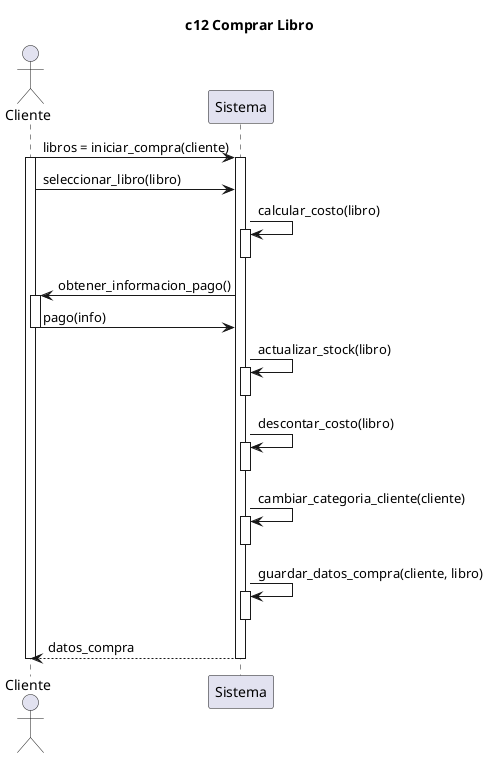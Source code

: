 @startuml


title c12 Comprar Libro

actor Cliente as c
participant Sistema as s

c -> s : libros = iniciar_compra(cliente)
activate c
    activate s
            c -> s : seleccionar_libro(libro)

            s -> s : calcular_costo(libro)
            activate s
            deactivate s

            c <- s : obtener_informacion_pago()
            activate c
                c -> s : pago(info)
            deactivate c

            s -> s : actualizar_stock(libro)
            activate s
            deactivate s            


            s -> s : descontar_costo(libro)
            activate s
            deactivate s


            s -> s : cambiar_categoria_cliente(cliente)
            activate s
            deactivate s

            s -> s : guardar_datos_compra(cliente, libro)
            activate s
            deactivate s

            c <-- s : datos_compra

    deactivate s

deactivate c

@enduml